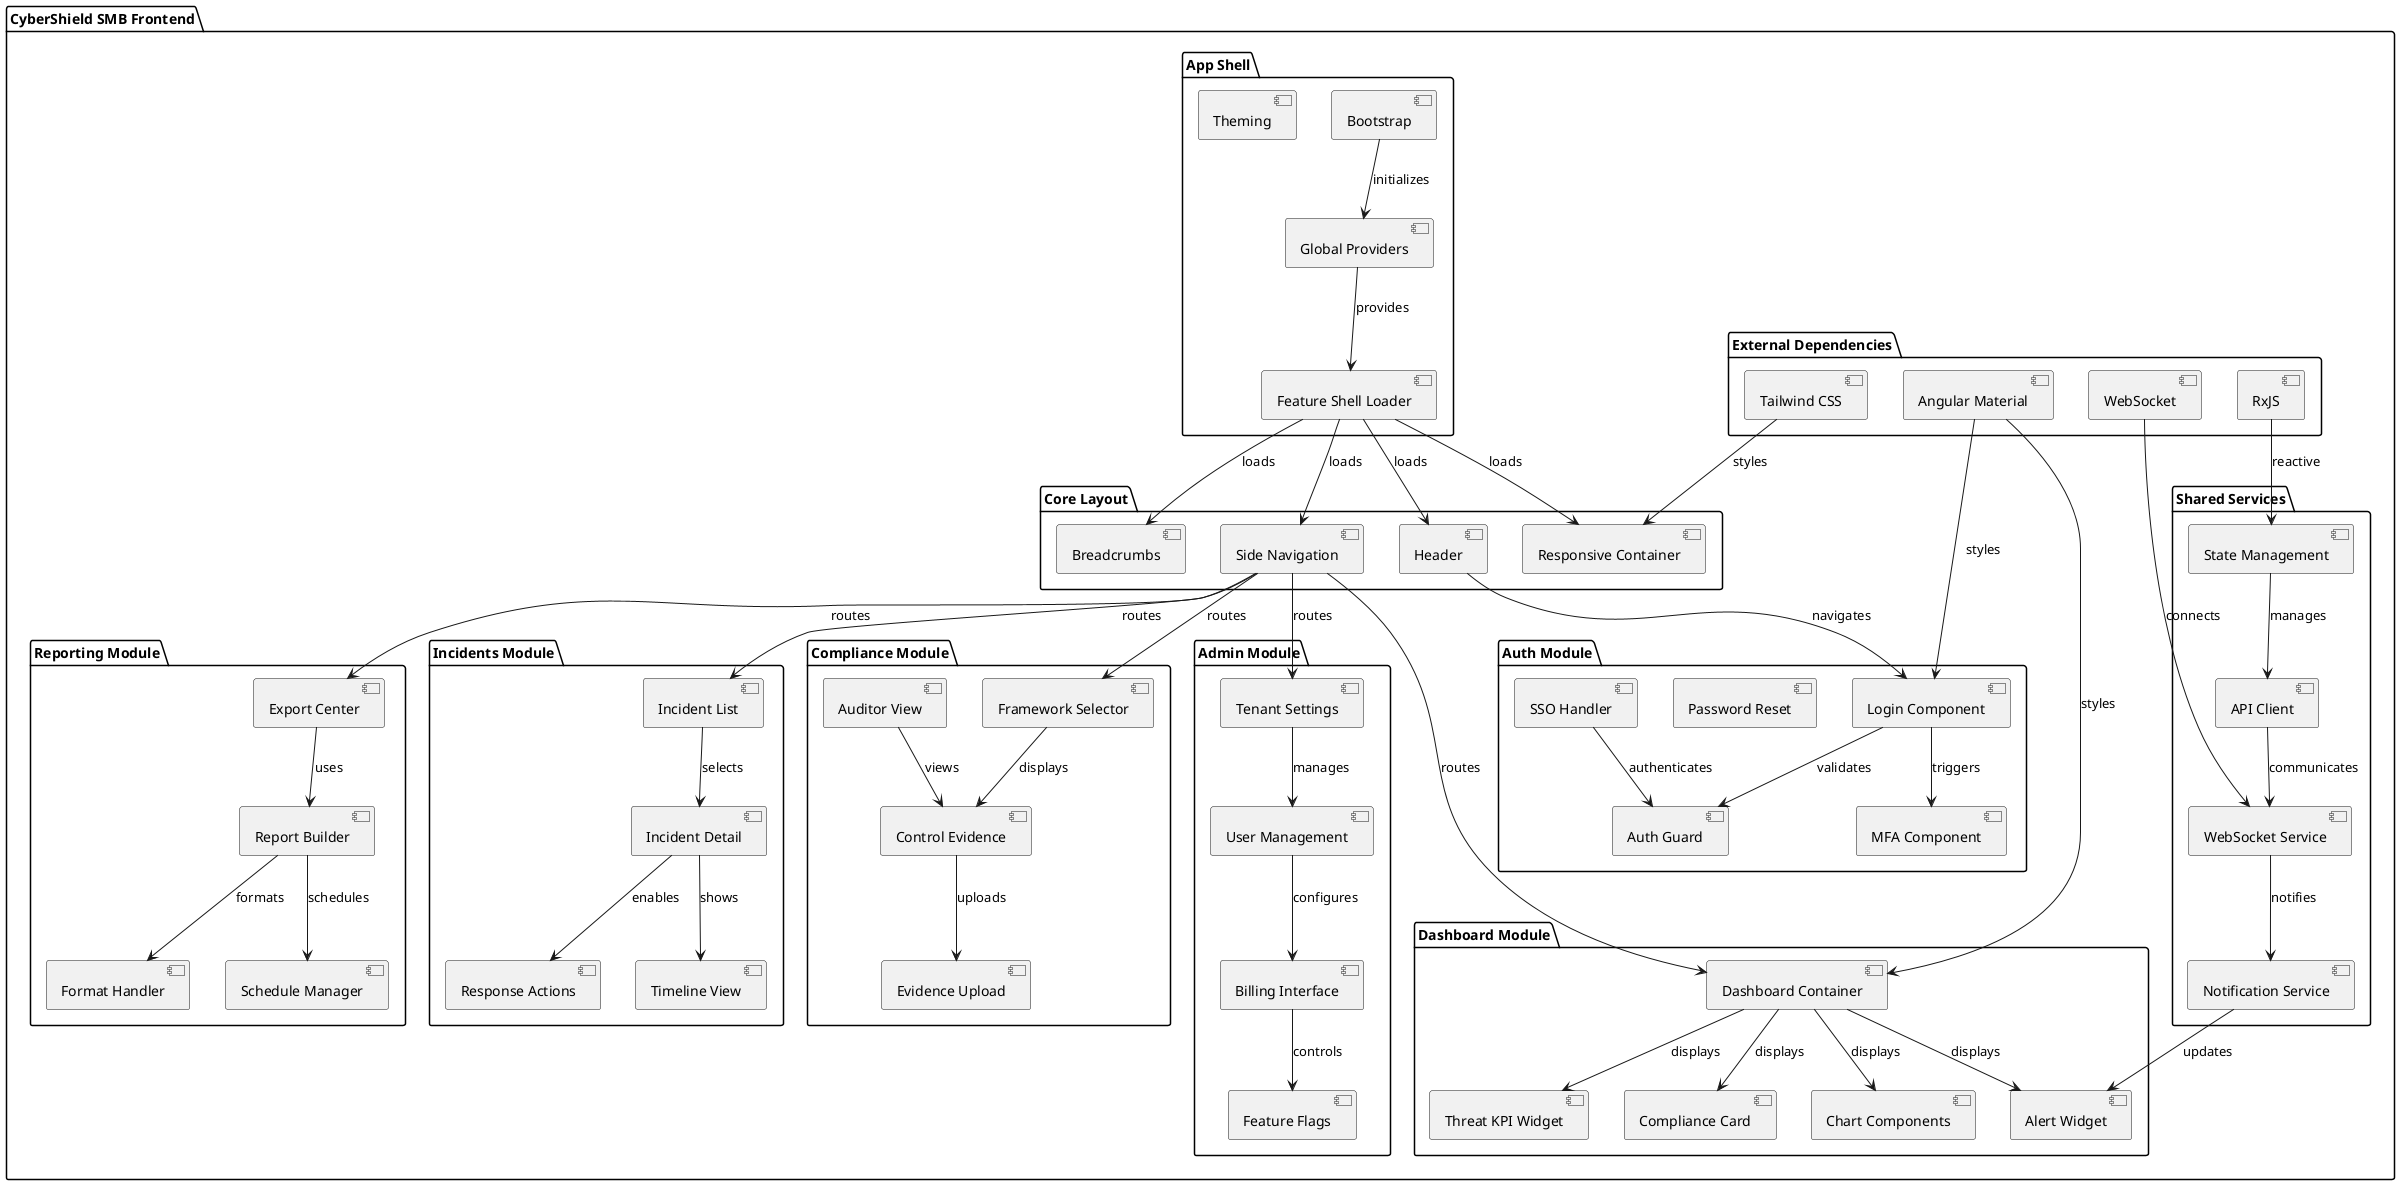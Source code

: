 
@startuml Frontend Component Architecture
!define RECTANGLE class

package "CyberShield SMB Frontend" {

    package "App Shell" {
        component [Bootstrap] as BS
        component [Theming] as TH
        component [Global Providers] as GP
        component [Feature Shell Loader] as FSL
    }

    package "Core Layout" {
        component [Header] as HDR
        component [Side Navigation] as NAV
        component [Breadcrumbs] as BC
        component [Responsive Container] as RC
    }

    package "Auth Module" {
        component [Login Component] as LC
        component [MFA Component] as MFA
        component [Password Reset] as PR
        component [SSO Handler] as SSO
        component [Auth Guard] as AG
    }

    package "Dashboard Module" {
        component [Dashboard Container] as DC
        component [Threat KPI Widget] as TKW
        component [Compliance Card] as CC
        component [Alert Widget] as AW
        component [Chart Components] as CHC
    }

    package "Incidents Module" {
        component [Incident List] as IL
        component [Incident Detail] as ID
        component [Timeline View] as TV
        component [Response Actions] as RA
    }

    package "Compliance Module" {
        component [Framework Selector] as FS
        component [Control Evidence] as CE
        component [Auditor View] as AV
        component [Evidence Upload] as EU
    }

    package "Reporting Module" {
        component [Export Center] as EC
        component [Report Builder] as RB
        component [Schedule Manager] as SM
        component [Format Handler] as FH
    }

    package "Admin Module" {
        component [Tenant Settings] as TS
        component [User Management] as UM
        component [Billing Interface] as BI
        component [Feature Flags] as FF
    }

    package "Shared Services" {
        component [API Client] as API
        component [WebSocket Service] as WS
        component [State Management] as ST
        component [Notification Service] as NS
    }

    package "External Dependencies" {
        component [Angular Material] as AM
        component [Tailwind CSS] as TC
        component [RxJS] as RX
        component [WebSocket] as WSC
    }
}

' Relationships
BS --> GP : initializes
GP --> FSL : provides
FSL --> HDR : loads
FSL --> NAV : loads
FSL --> BC : loads
FSL --> RC : loads

HDR --> LC : navigates
NAV --> DC : routes
NAV --> IL : routes
NAV --> FS : routes
NAV --> EC : routes
NAV --> TS : routes

LC --> MFA : triggers
LC --> AG : validates
SSO --> AG : authenticates

DC --> TKW : displays
DC --> CC : displays
DC --> AW : displays
DC --> CHC : displays

IL --> ID : selects
ID --> TV : shows
ID --> RA : enables

FS --> CE : displays
CE --> EU : uploads
AV --> CE : views

EC --> RB : uses
RB --> SM : schedules
RB --> FH : formats

TS --> UM : manages
UM --> BI : configures
BI --> FF : controls

API --> WS : communicates
WS --> NS : notifies
ST --> API : manages
NS --> AW : updates

AM --> LC : styles
AM --> DC : styles
TC --> RC : styles
RX --> ST : reactive
WSC --> WS : connects

@enduml
